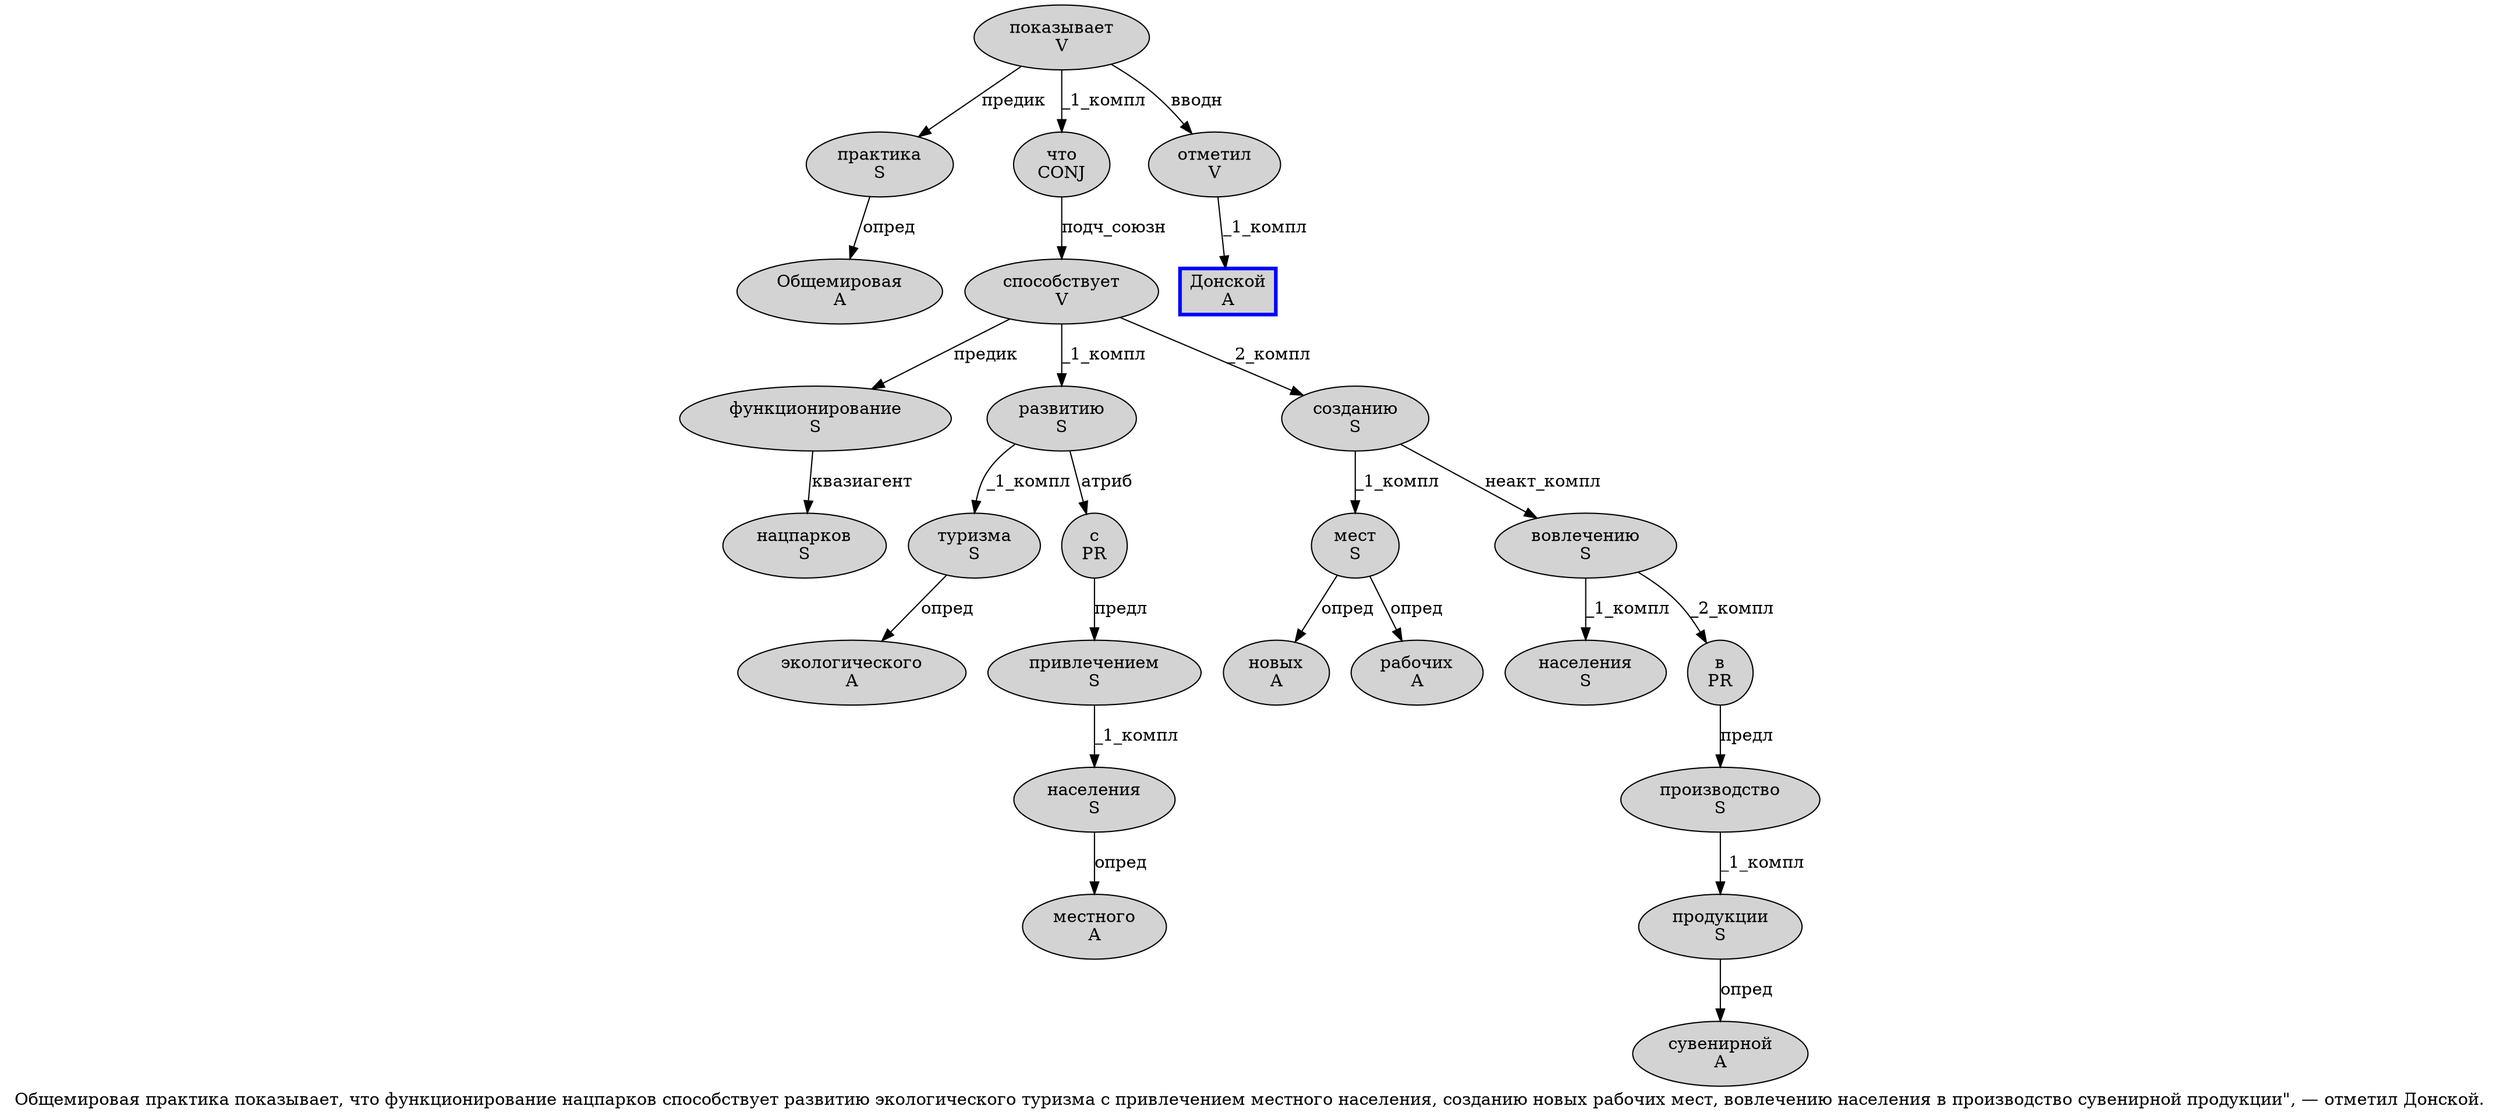 digraph SENTENCE_212 {
	graph [label="Общемировая практика показывает, что функционирование нацпарков способствует развитию экологического туризма с привлечением местного населения, созданию новых рабочих мест, вовлечению населения в производство сувенирной продукции\", — отметил Донской."]
	node [style=filled]
		0 [label="Общемировая
A" color="" fillcolor=lightgray penwidth=1 shape=ellipse]
		1 [label="практика
S" color="" fillcolor=lightgray penwidth=1 shape=ellipse]
		2 [label="показывает
V" color="" fillcolor=lightgray penwidth=1 shape=ellipse]
		4 [label="что
CONJ" color="" fillcolor=lightgray penwidth=1 shape=ellipse]
		5 [label="функционирование
S" color="" fillcolor=lightgray penwidth=1 shape=ellipse]
		6 [label="нацпарков
S" color="" fillcolor=lightgray penwidth=1 shape=ellipse]
		7 [label="способствует
V" color="" fillcolor=lightgray penwidth=1 shape=ellipse]
		8 [label="развитию
S" color="" fillcolor=lightgray penwidth=1 shape=ellipse]
		9 [label="экологического
A" color="" fillcolor=lightgray penwidth=1 shape=ellipse]
		10 [label="туризма
S" color="" fillcolor=lightgray penwidth=1 shape=ellipse]
		11 [label="с
PR" color="" fillcolor=lightgray penwidth=1 shape=ellipse]
		12 [label="привлечением
S" color="" fillcolor=lightgray penwidth=1 shape=ellipse]
		13 [label="местного
A" color="" fillcolor=lightgray penwidth=1 shape=ellipse]
		14 [label="населения
S" color="" fillcolor=lightgray penwidth=1 shape=ellipse]
		16 [label="созданию
S" color="" fillcolor=lightgray penwidth=1 shape=ellipse]
		17 [label="новых
A" color="" fillcolor=lightgray penwidth=1 shape=ellipse]
		18 [label="рабочих
A" color="" fillcolor=lightgray penwidth=1 shape=ellipse]
		19 [label="мест
S" color="" fillcolor=lightgray penwidth=1 shape=ellipse]
		21 [label="вовлечению
S" color="" fillcolor=lightgray penwidth=1 shape=ellipse]
		22 [label="населения
S" color="" fillcolor=lightgray penwidth=1 shape=ellipse]
		23 [label="в
PR" color="" fillcolor=lightgray penwidth=1 shape=ellipse]
		24 [label="производство
S" color="" fillcolor=lightgray penwidth=1 shape=ellipse]
		25 [label="сувенирной
A" color="" fillcolor=lightgray penwidth=1 shape=ellipse]
		26 [label="продукции
S" color="" fillcolor=lightgray penwidth=1 shape=ellipse]
		30 [label="отметил
V" color="" fillcolor=lightgray penwidth=1 shape=ellipse]
		31 [label="Донской
A" color=blue fillcolor=lightgray penwidth=3 shape=box]
			4 -> 7 [label="подч_союзн"]
			10 -> 9 [label="опред"]
			21 -> 22 [label="_1_компл"]
			21 -> 23 [label="_2_компл"]
			12 -> 14 [label="_1_компл"]
			30 -> 31 [label="_1_компл"]
			5 -> 6 [label="квазиагент"]
			14 -> 13 [label="опред"]
			26 -> 25 [label="опред"]
			8 -> 10 [label="_1_компл"]
			8 -> 11 [label="атриб"]
			11 -> 12 [label="предл"]
			2 -> 1 [label="предик"]
			2 -> 4 [label="_1_компл"]
			2 -> 30 [label="вводн"]
			19 -> 17 [label="опред"]
			19 -> 18 [label="опред"]
			23 -> 24 [label="предл"]
			7 -> 5 [label="предик"]
			7 -> 8 [label="_1_компл"]
			7 -> 16 [label="_2_компл"]
			1 -> 0 [label="опред"]
			24 -> 26 [label="_1_компл"]
			16 -> 19 [label="_1_компл"]
			16 -> 21 [label="неакт_компл"]
}